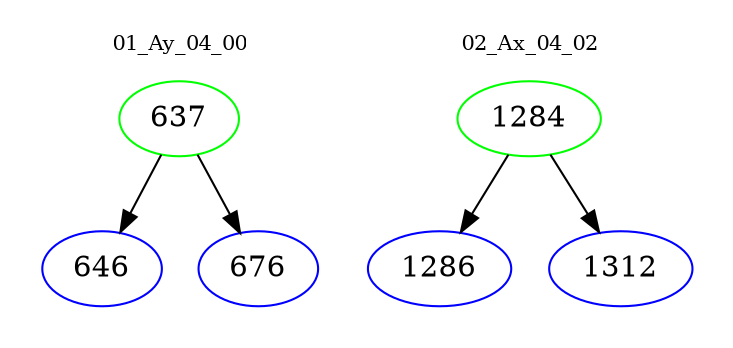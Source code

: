 digraph{
subgraph cluster_0 {
color = white
label = "01_Ay_04_00";
fontsize=10;
T0_637 [label="637", color="green"]
T0_637 -> T0_646 [color="black"]
T0_646 [label="646", color="blue"]
T0_637 -> T0_676 [color="black"]
T0_676 [label="676", color="blue"]
}
subgraph cluster_1 {
color = white
label = "02_Ax_04_02";
fontsize=10;
T1_1284 [label="1284", color="green"]
T1_1284 -> T1_1286 [color="black"]
T1_1286 [label="1286", color="blue"]
T1_1284 -> T1_1312 [color="black"]
T1_1312 [label="1312", color="blue"]
}
}
